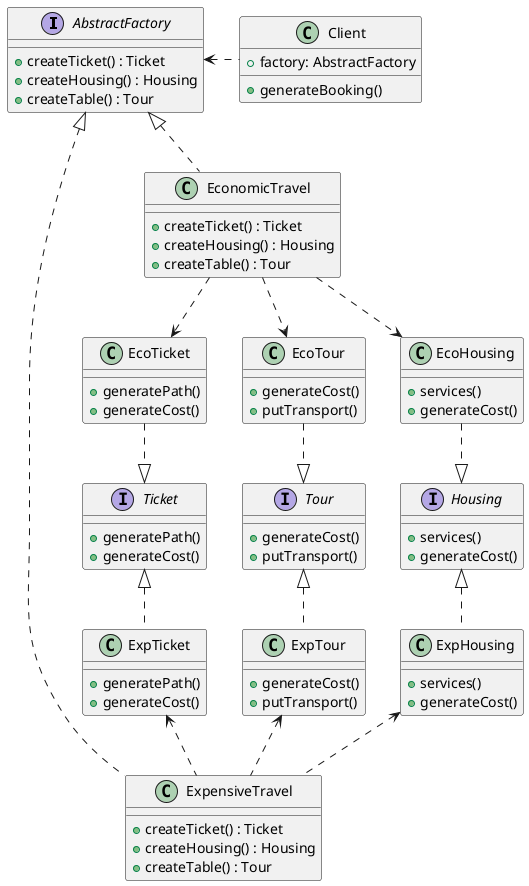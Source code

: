 @startuml shop

interface AbstractFactory {
  + createTicket() : Ticket
  + createHousing() : Housing
  + createTable() : Tour
}

class ExpensiveTravel {
    + createTicket() : Ticket
    + createHousing() : Housing
    + createTable() : Tour
}

class EconomicTravel {
    + createTicket() : Ticket
    + createHousing() : Housing
    + createTable() : Tour
}

interface Ticket {
    + generatePath()
    + generateCost()
}

interface Housing {
    + services()
    + generateCost()
}

interface Tour {
    + generateCost()
    + putTransport()
}

class EcoHousing {
    + services()
    + generateCost()
}
class EcoTicket {
    + generatePath()
    + generateCost()
}

class EcoTour {
    + generateCost()
    + putTransport()
}

class ExpHousing {
    + services()
    + generateCost()
}
class ExpTicket {
    + generatePath()
    + generateCost()
}

class ExpTour {
    + generateCost()
    + putTransport()
}

class Client {
    + factory: AbstractFactory
    + generateBooking()
}

AbstractFactory <|.. EconomicTravel
AbstractFactory <|.. ExpensiveTravel

Housing <|.up. EcoHousing
Tour <|.up. EcoTour
Ticket <|.up. EcoTicket

EconomicTravel .down.> EcoHousing
EconomicTravel .down.> EcoTour
EconomicTravel .down.> EcoTicket

ExpensiveTravel .up.> ExpHousing
ExpensiveTravel .up.> ExpTour
ExpensiveTravel .up.> ExpTicket

Housing <|.down. ExpHousing
Tour <|.down. ExpTour
Ticket <|.down. ExpTicket

Client .left.> AbstractFactory

@enduml
